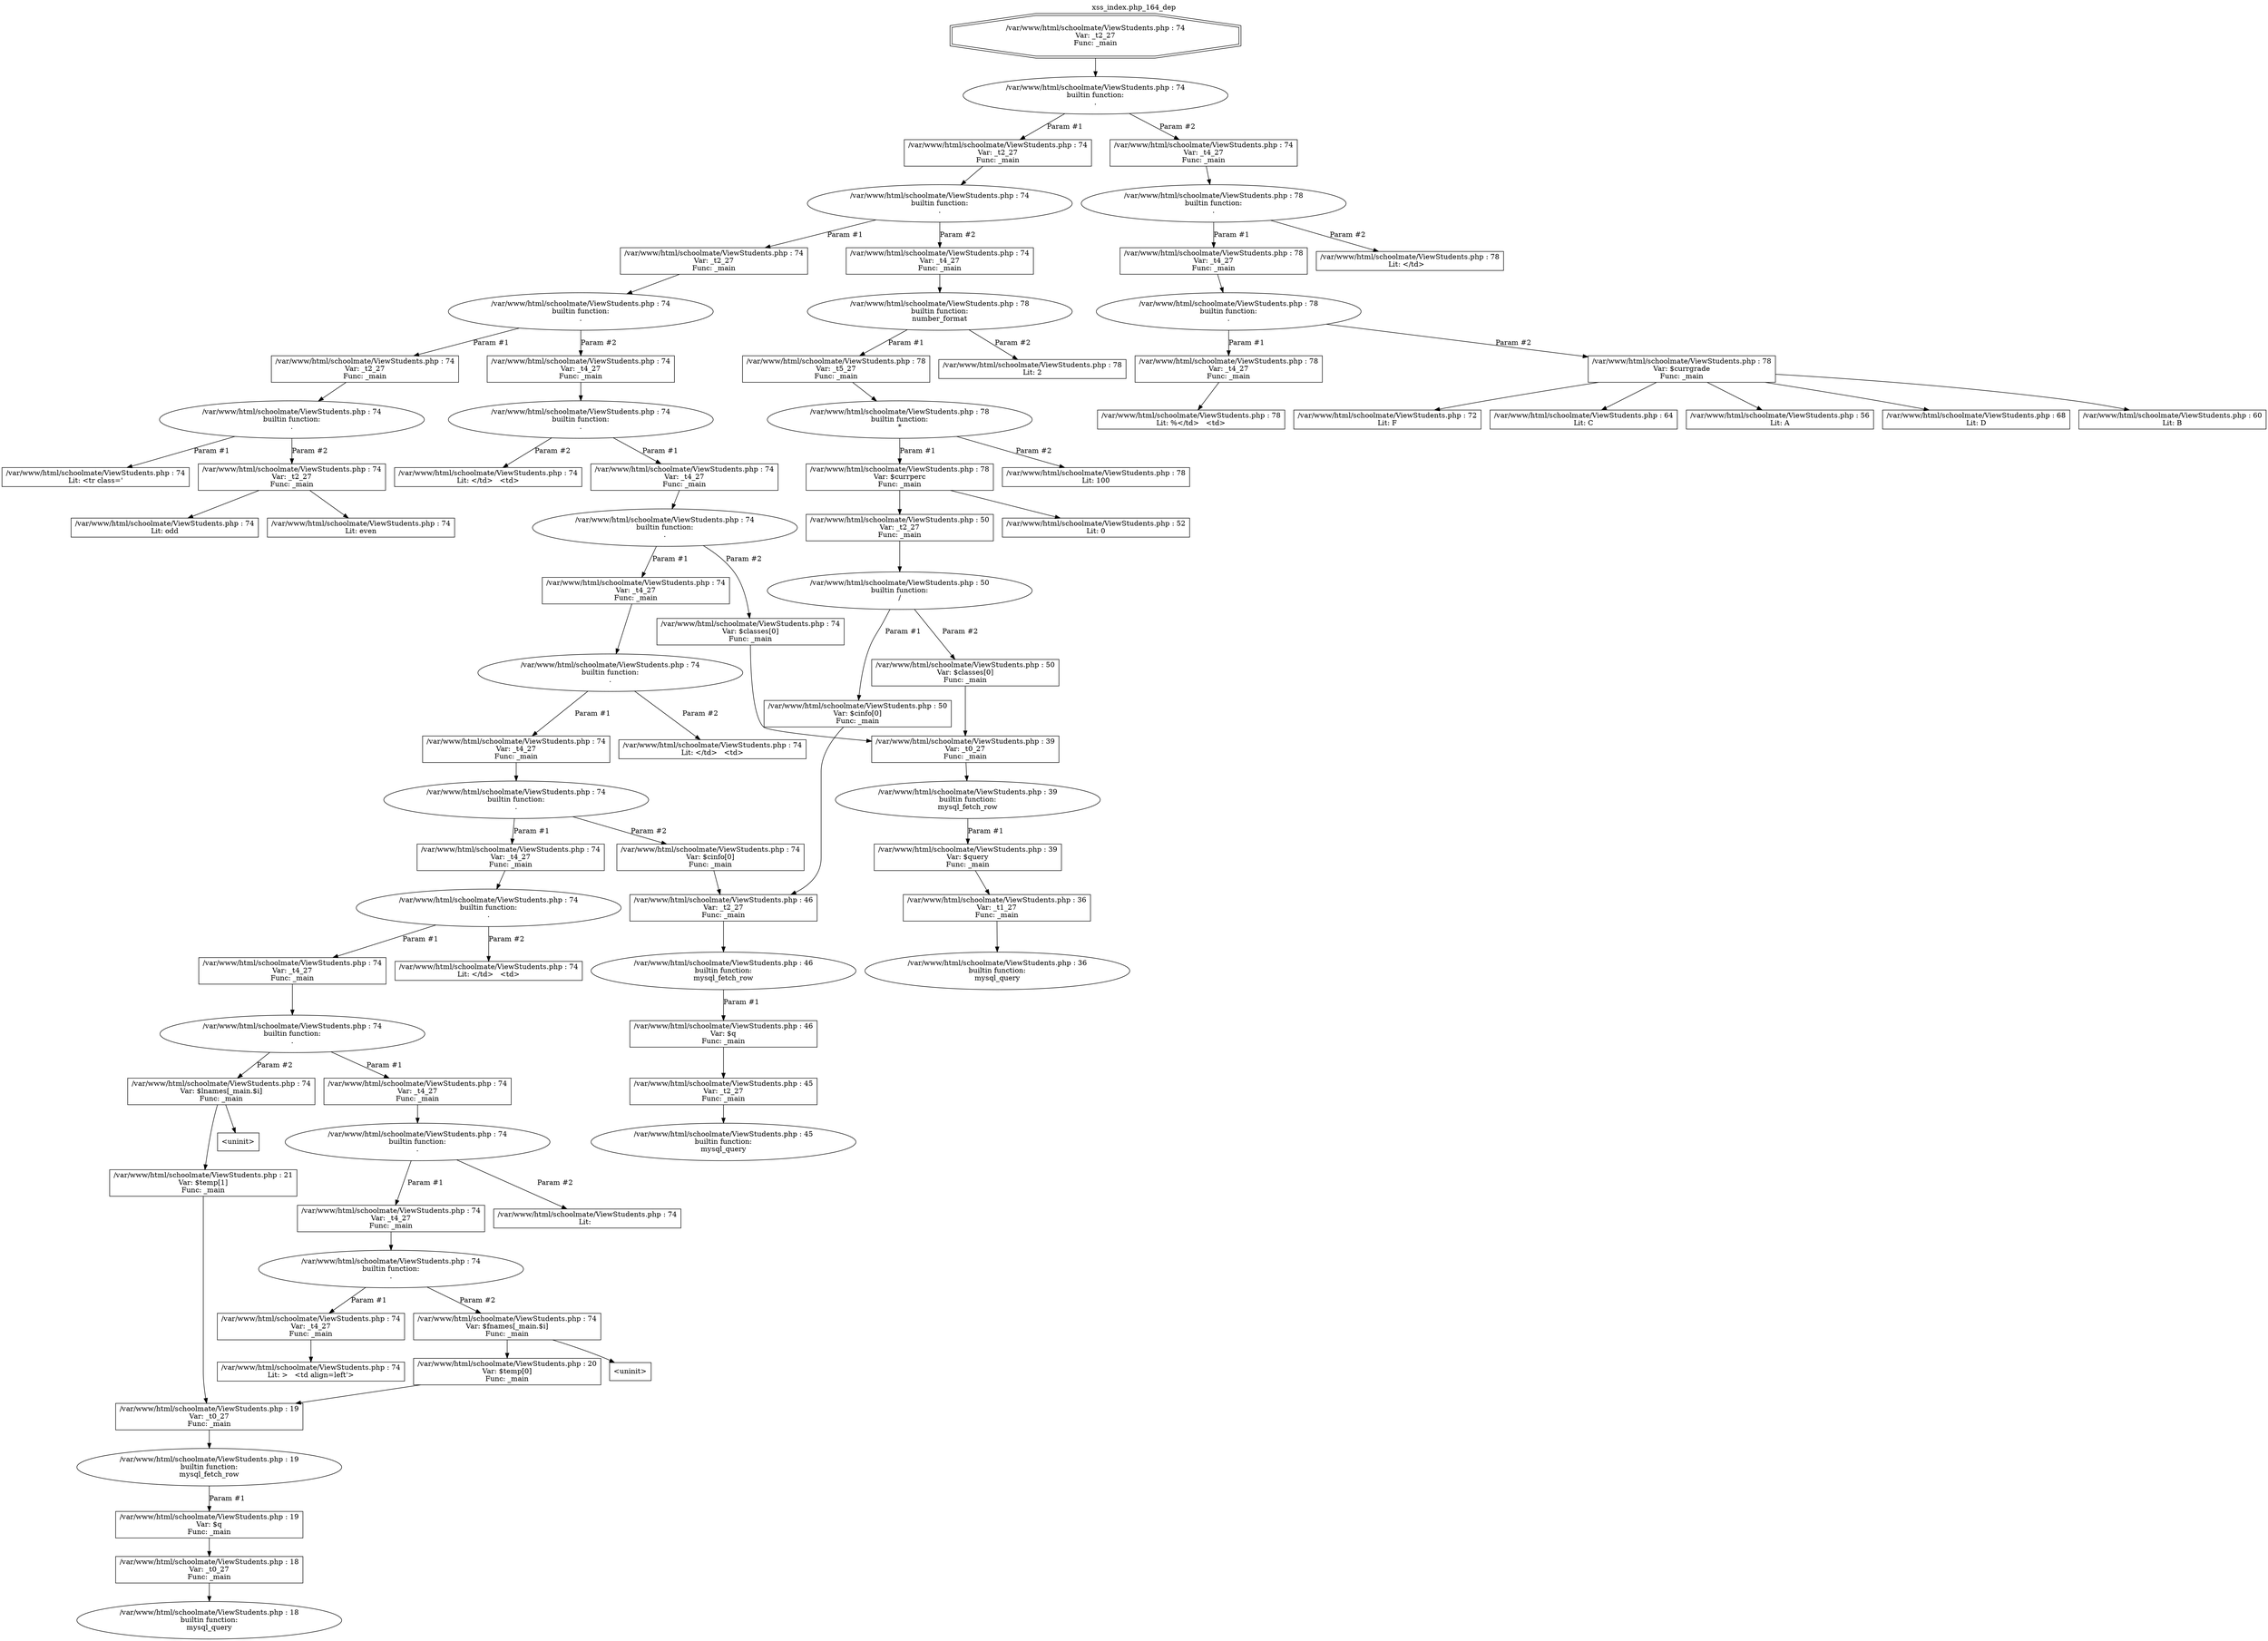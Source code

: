 digraph cfg {
  label="xss_index.php_164_dep";
  labelloc=t;
  n1 [shape=doubleoctagon, label="/var/www/html/schoolmate/ViewStudents.php : 74\nVar: _t2_27\nFunc: _main\n"];
  n2 [shape=ellipse, label="/var/www/html/schoolmate/ViewStudents.php : 74\nbuiltin function:\n.\n"];
  n3 [shape=box, label="/var/www/html/schoolmate/ViewStudents.php : 74\nVar: _t2_27\nFunc: _main\n"];
  n4 [shape=ellipse, label="/var/www/html/schoolmate/ViewStudents.php : 74\nbuiltin function:\n.\n"];
  n5 [shape=box, label="/var/www/html/schoolmate/ViewStudents.php : 74\nVar: _t2_27\nFunc: _main\n"];
  n6 [shape=ellipse, label="/var/www/html/schoolmate/ViewStudents.php : 74\nbuiltin function:\n.\n"];
  n7 [shape=box, label="/var/www/html/schoolmate/ViewStudents.php : 74\nVar: _t2_27\nFunc: _main\n"];
  n8 [shape=ellipse, label="/var/www/html/schoolmate/ViewStudents.php : 74\nbuiltin function:\n.\n"];
  n9 [shape=box, label="/var/www/html/schoolmate/ViewStudents.php : 74\nLit: <tr class='\n"];
  n10 [shape=box, label="/var/www/html/schoolmate/ViewStudents.php : 74\nVar: _t2_27\nFunc: _main\n"];
  n11 [shape=box, label="/var/www/html/schoolmate/ViewStudents.php : 74\nLit: even\n"];
  n12 [shape=box, label="/var/www/html/schoolmate/ViewStudents.php : 74\nLit: odd\n"];
  n13 [shape=box, label="/var/www/html/schoolmate/ViewStudents.php : 74\nVar: _t4_27\nFunc: _main\n"];
  n14 [shape=ellipse, label="/var/www/html/schoolmate/ViewStudents.php : 74\nbuiltin function:\n.\n"];
  n15 [shape=box, label="/var/www/html/schoolmate/ViewStudents.php : 74\nVar: _t4_27\nFunc: _main\n"];
  n16 [shape=ellipse, label="/var/www/html/schoolmate/ViewStudents.php : 74\nbuiltin function:\n.\n"];
  n17 [shape=box, label="/var/www/html/schoolmate/ViewStudents.php : 74\nVar: _t4_27\nFunc: _main\n"];
  n18 [shape=ellipse, label="/var/www/html/schoolmate/ViewStudents.php : 74\nbuiltin function:\n.\n"];
  n19 [shape=box, label="/var/www/html/schoolmate/ViewStudents.php : 74\nVar: _t4_27\nFunc: _main\n"];
  n20 [shape=ellipse, label="/var/www/html/schoolmate/ViewStudents.php : 74\nbuiltin function:\n.\n"];
  n21 [shape=box, label="/var/www/html/schoolmate/ViewStudents.php : 74\nVar: _t4_27\nFunc: _main\n"];
  n22 [shape=ellipse, label="/var/www/html/schoolmate/ViewStudents.php : 74\nbuiltin function:\n.\n"];
  n23 [shape=box, label="/var/www/html/schoolmate/ViewStudents.php : 74\nVar: _t4_27\nFunc: _main\n"];
  n24 [shape=ellipse, label="/var/www/html/schoolmate/ViewStudents.php : 74\nbuiltin function:\n.\n"];
  n25 [shape=box, label="/var/www/html/schoolmate/ViewStudents.php : 74\nVar: _t4_27\nFunc: _main\n"];
  n26 [shape=ellipse, label="/var/www/html/schoolmate/ViewStudents.php : 74\nbuiltin function:\n.\n"];
  n27 [shape=box, label="/var/www/html/schoolmate/ViewStudents.php : 74\nVar: _t4_27\nFunc: _main\n"];
  n28 [shape=ellipse, label="/var/www/html/schoolmate/ViewStudents.php : 74\nbuiltin function:\n.\n"];
  n29 [shape=box, label="/var/www/html/schoolmate/ViewStudents.php : 74\nVar: _t4_27\nFunc: _main\n"];
  n30 [shape=box, label="/var/www/html/schoolmate/ViewStudents.php : 74\nLit: >   <td align=left'>\n"];
  n31 [shape=box, label="/var/www/html/schoolmate/ViewStudents.php : 74\nVar: $fnames[_main.$i]\nFunc: _main\n"];
  n32 [shape=box, label="/var/www/html/schoolmate/ViewStudents.php : 20\nVar: $temp[0]\nFunc: _main\n"];
  n33 [shape=box, label="/var/www/html/schoolmate/ViewStudents.php : 19\nVar: _t0_27\nFunc: _main\n"];
  n34 [shape=ellipse, label="/var/www/html/schoolmate/ViewStudents.php : 19\nbuiltin function:\nmysql_fetch_row\n"];
  n35 [shape=box, label="/var/www/html/schoolmate/ViewStudents.php : 19\nVar: $q\nFunc: _main\n"];
  n36 [shape=box, label="/var/www/html/schoolmate/ViewStudents.php : 18\nVar: _t0_27\nFunc: _main\n"];
  n37 [shape=ellipse, label="/var/www/html/schoolmate/ViewStudents.php : 18\nbuiltin function:\nmysql_query\n"];
  n38 [shape=box, label="<uninit>"];
  n39 [shape=box, label="/var/www/html/schoolmate/ViewStudents.php : 74\nLit:  \n"];
  n40 [shape=box, label="/var/www/html/schoolmate/ViewStudents.php : 74\nVar: $lnames[_main.$i]\nFunc: _main\n"];
  n41 [shape=box, label="<uninit>"];
  n42 [shape=box, label="/var/www/html/schoolmate/ViewStudents.php : 21\nVar: $temp[1]\nFunc: _main\n"];
  n43 [shape=box, label="/var/www/html/schoolmate/ViewStudents.php : 74\nLit: </td>   <td>\n"];
  n44 [shape=box, label="/var/www/html/schoolmate/ViewStudents.php : 74\nVar: $cinfo[0]\nFunc: _main\n"];
  n45 [shape=box, label="/var/www/html/schoolmate/ViewStudents.php : 46\nVar: _t2_27\nFunc: _main\n"];
  n46 [shape=ellipse, label="/var/www/html/schoolmate/ViewStudents.php : 46\nbuiltin function:\nmysql_fetch_row\n"];
  n47 [shape=box, label="/var/www/html/schoolmate/ViewStudents.php : 46\nVar: $q\nFunc: _main\n"];
  n48 [shape=box, label="/var/www/html/schoolmate/ViewStudents.php : 45\nVar: _t2_27\nFunc: _main\n"];
  n49 [shape=ellipse, label="/var/www/html/schoolmate/ViewStudents.php : 45\nbuiltin function:\nmysql_query\n"];
  n50 [shape=box, label="/var/www/html/schoolmate/ViewStudents.php : 74\nLit: </td>   <td>\n"];
  n51 [shape=box, label="/var/www/html/schoolmate/ViewStudents.php : 74\nVar: $classes[0]\nFunc: _main\n"];
  n52 [shape=box, label="/var/www/html/schoolmate/ViewStudents.php : 39\nVar: _t0_27\nFunc: _main\n"];
  n53 [shape=ellipse, label="/var/www/html/schoolmate/ViewStudents.php : 39\nbuiltin function:\nmysql_fetch_row\n"];
  n54 [shape=box, label="/var/www/html/schoolmate/ViewStudents.php : 39\nVar: $query\nFunc: _main\n"];
  n55 [shape=box, label="/var/www/html/schoolmate/ViewStudents.php : 36\nVar: _t1_27\nFunc: _main\n"];
  n56 [shape=ellipse, label="/var/www/html/schoolmate/ViewStudents.php : 36\nbuiltin function:\nmysql_query\n"];
  n57 [shape=box, label="/var/www/html/schoolmate/ViewStudents.php : 74\nLit: </td>   <td>\n"];
  n58 [shape=box, label="/var/www/html/schoolmate/ViewStudents.php : 74\nVar: _t4_27\nFunc: _main\n"];
  n59 [shape=ellipse, label="/var/www/html/schoolmate/ViewStudents.php : 78\nbuiltin function:\nnumber_format\n"];
  n60 [shape=box, label="/var/www/html/schoolmate/ViewStudents.php : 78\nVar: _t5_27\nFunc: _main\n"];
  n61 [shape=ellipse, label="/var/www/html/schoolmate/ViewStudents.php : 78\nbuiltin function:\n*\n"];
  n62 [shape=box, label="/var/www/html/schoolmate/ViewStudents.php : 78\nVar: $currperc\nFunc: _main\n"];
  n63 [shape=box, label="/var/www/html/schoolmate/ViewStudents.php : 52\nLit: 0\n"];
  n64 [shape=box, label="/var/www/html/schoolmate/ViewStudents.php : 50\nVar: _t2_27\nFunc: _main\n"];
  n65 [shape=ellipse, label="/var/www/html/schoolmate/ViewStudents.php : 50\nbuiltin function:\n/\n"];
  n66 [shape=box, label="/var/www/html/schoolmate/ViewStudents.php : 50\nVar: $cinfo[0]\nFunc: _main\n"];
  n67 [shape=box, label="/var/www/html/schoolmate/ViewStudents.php : 50\nVar: $classes[0]\nFunc: _main\n"];
  n68 [shape=box, label="/var/www/html/schoolmate/ViewStudents.php : 78\nLit: 100\n"];
  n69 [shape=box, label="/var/www/html/schoolmate/ViewStudents.php : 78\nLit: 2\n"];
  n70 [shape=box, label="/var/www/html/schoolmate/ViewStudents.php : 74\nVar: _t4_27\nFunc: _main\n"];
  n71 [shape=ellipse, label="/var/www/html/schoolmate/ViewStudents.php : 78\nbuiltin function:\n.\n"];
  n72 [shape=box, label="/var/www/html/schoolmate/ViewStudents.php : 78\nVar: _t4_27\nFunc: _main\n"];
  n73 [shape=ellipse, label="/var/www/html/schoolmate/ViewStudents.php : 78\nbuiltin function:\n.\n"];
  n74 [shape=box, label="/var/www/html/schoolmate/ViewStudents.php : 78\nVar: _t4_27\nFunc: _main\n"];
  n75 [shape=box, label="/var/www/html/schoolmate/ViewStudents.php : 78\nLit: &#37;</td>   <td>\n"];
  n76 [shape=box, label="/var/www/html/schoolmate/ViewStudents.php : 78\nVar: $currgrade\nFunc: _main\n"];
  n77 [shape=box, label="/var/www/html/schoolmate/ViewStudents.php : 68\nLit: D\n"];
  n78 [shape=box, label="/var/www/html/schoolmate/ViewStudents.php : 60\nLit: B\n"];
  n79 [shape=box, label="/var/www/html/schoolmate/ViewStudents.php : 72\nLit: F\n"];
  n80 [shape=box, label="/var/www/html/schoolmate/ViewStudents.php : 64\nLit: C\n"];
  n81 [shape=box, label="/var/www/html/schoolmate/ViewStudents.php : 56\nLit: A\n"];
  n82 [shape=box, label="/var/www/html/schoolmate/ViewStudents.php : 78\nLit: </td>   \n"];
  n1 -> n2;
  n3 -> n4;
  n5 -> n6;
  n7 -> n8;
  n8 -> n9[label="Param #1"];
  n8 -> n10[label="Param #2"];
  n10 -> n11;
  n10 -> n12;
  n6 -> n7[label="Param #1"];
  n6 -> n13[label="Param #2"];
  n13 -> n14;
  n15 -> n16;
  n17 -> n18;
  n19 -> n20;
  n21 -> n22;
  n23 -> n24;
  n25 -> n26;
  n27 -> n28;
  n29 -> n30;
  n28 -> n29[label="Param #1"];
  n28 -> n31[label="Param #2"];
  n33 -> n34;
  n36 -> n37;
  n35 -> n36;
  n34 -> n35[label="Param #1"];
  n32 -> n33;
  n31 -> n32;
  n31 -> n38;
  n26 -> n27[label="Param #1"];
  n26 -> n39[label="Param #2"];
  n24 -> n25[label="Param #1"];
  n24 -> n40[label="Param #2"];
  n40 -> n41;
  n40 -> n42;
  n42 -> n33;
  n22 -> n23[label="Param #1"];
  n22 -> n43[label="Param #2"];
  n20 -> n21[label="Param #1"];
  n20 -> n44[label="Param #2"];
  n45 -> n46;
  n48 -> n49;
  n47 -> n48;
  n46 -> n47[label="Param #1"];
  n44 -> n45;
  n18 -> n19[label="Param #1"];
  n18 -> n50[label="Param #2"];
  n16 -> n17[label="Param #1"];
  n16 -> n51[label="Param #2"];
  n52 -> n53;
  n55 -> n56;
  n54 -> n55;
  n53 -> n54[label="Param #1"];
  n51 -> n52;
  n14 -> n15[label="Param #1"];
  n14 -> n57[label="Param #2"];
  n4 -> n5[label="Param #1"];
  n4 -> n58[label="Param #2"];
  n58 -> n59;
  n60 -> n61;
  n62 -> n63;
  n62 -> n64;
  n64 -> n65;
  n66 -> n45;
  n65 -> n66[label="Param #1"];
  n65 -> n67[label="Param #2"];
  n67 -> n52;
  n61 -> n62[label="Param #1"];
  n61 -> n68[label="Param #2"];
  n59 -> n60[label="Param #1"];
  n59 -> n69[label="Param #2"];
  n2 -> n3[label="Param #1"];
  n2 -> n70[label="Param #2"];
  n70 -> n71;
  n72 -> n73;
  n74 -> n75;
  n73 -> n74[label="Param #1"];
  n73 -> n76[label="Param #2"];
  n76 -> n77;
  n76 -> n78;
  n76 -> n79;
  n76 -> n80;
  n76 -> n81;
  n71 -> n72[label="Param #1"];
  n71 -> n82[label="Param #2"];
}
